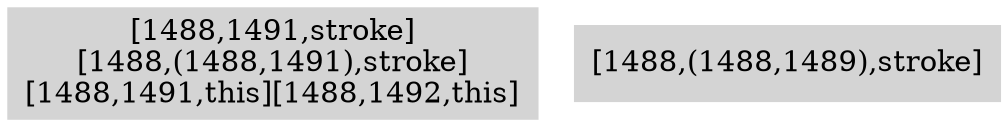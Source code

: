 digraph { 
3895 [shape=box,style=filled,color=".0 .0 .83",label="[1488,1491,stroke]\n[1488,(1488,1491),stroke]\n[1488,1491,this][1488,1492,this]"];
3896 [shape=box,style=filled,color=".0 .0 .83",label="[1488,(1488,1489),stroke]"];
}